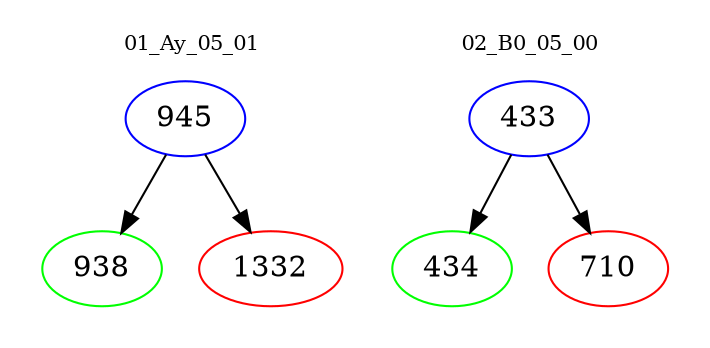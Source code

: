 digraph{
subgraph cluster_0 {
color = white
label = "01_Ay_05_01";
fontsize=10;
T0_945 [label="945", color="blue"]
T0_945 -> T0_938 [color="black"]
T0_938 [label="938", color="green"]
T0_945 -> T0_1332 [color="black"]
T0_1332 [label="1332", color="red"]
}
subgraph cluster_1 {
color = white
label = "02_B0_05_00";
fontsize=10;
T1_433 [label="433", color="blue"]
T1_433 -> T1_434 [color="black"]
T1_434 [label="434", color="green"]
T1_433 -> T1_710 [color="black"]
T1_710 [label="710", color="red"]
}
}
